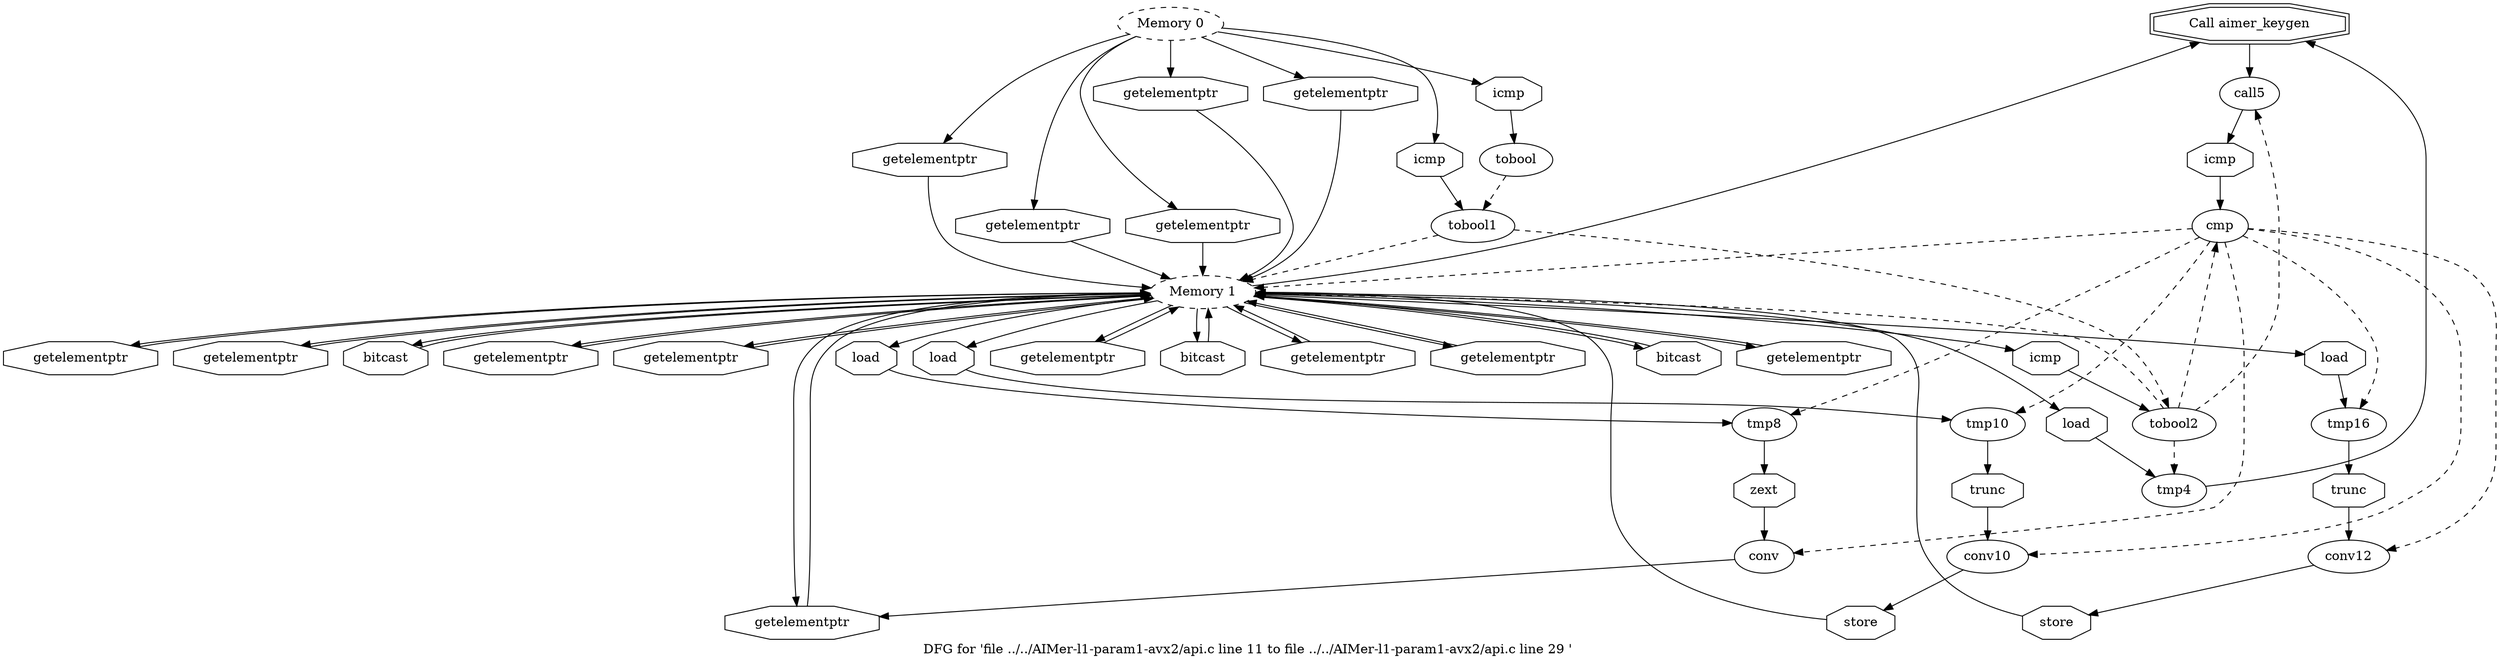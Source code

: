 digraph "DFG for 'file ../../AIMer-l1-param1-avx2/api.c line 11 to file ../../AIMer-l1-param1-avx2/api.c line 29 '  "{
label="DFG for 'file ../../AIMer-l1-param1-avx2/api.c line 11 to file ../../AIMer-l1-param1-avx2/api.c line 29 ' ";
node_397[shape=doubleoctagon,style=solid,label="Call aimer_keygen"]
node_396[shape=ellipse,style=solid,label="call5"]
"node_397"->"node_396"
node_401[shape=ellipse,style=solid,label="tobool1"]
node_416[shape=ellipse,style=dashed,label="Memory 1"]
"node_401"->"node_416" [style=dashed]
node_391[shape=ellipse,style=solid,label="tobool2"]
"node_401"->"node_391" [style=dashed]
node_402[shape=octagon,style=solid,label="icmp"]
"node_402"->"node_401"
node_403[shape=ellipse,style=solid,label="cmp"]
node_407[shape=ellipse,style=solid,label="tmp8"]
"node_403"->"node_407" [style=dashed]
node_409[shape=ellipse,style=solid,label="conv"]
"node_403"->"node_409" [style=dashed]
node_412[shape=ellipse,style=solid,label="tmp10"]
"node_403"->"node_412" [style=dashed]
node_414[shape=ellipse,style=solid,label="conv10"]
"node_403"->"node_414" [style=dashed]
"node_403"->"node_416" [style=dashed]
node_423[shape=ellipse,style=solid,label="tmp16"]
"node_403"->"node_423" [style=dashed]
node_425[shape=ellipse,style=solid,label="conv12"]
"node_403"->"node_425" [style=dashed]
node_404[shape=octagon,style=solid,label="icmp"]
"node_404"->"node_403"
node_405[shape=octagon,style=solid,label="getelementptr"]
"node_405"->"node_416"
node_406[shape=octagon,style=solid,label="getelementptr"]
"node_406"->"node_416"
node_410[shape=octagon,style=solid,label="zext"]
"node_407"->"node_410"
node_408[shape=octagon,style=solid,label="load"]
"node_408"->"node_407"
node_433[shape=octagon,style=solid,label="getelementptr"]
"node_409"->"node_433"
"node_410"->"node_409"
node_411[shape=octagon,style=solid,label="getelementptr"]
"node_411"->"node_416"
node_415[shape=octagon,style=solid,label="trunc"]
"node_412"->"node_415"
node_413[shape=octagon,style=solid,label="load"]
"node_413"->"node_412"
node_418[shape=octagon,style=solid,label="store"]
"node_414"->"node_418"
"node_415"->"node_414"
"node_416"->"node_397"
"node_416"->"node_405"
"node_416"->"node_406"
"node_416"->"node_408"
"node_416"->"node_411"
"node_416"->"node_413"
node_420[shape=octagon,style=solid,label="getelementptr"]
"node_416"->"node_420"
node_421[shape=octagon,style=solid,label="bitcast"]
"node_416"->"node_421"
node_422[shape=octagon,style=solid,label="getelementptr"]
"node_416"->"node_422"
node_424[shape=octagon,style=solid,label="load"]
"node_416"->"node_424"
node_430[shape=octagon,style=solid,label="getelementptr"]
"node_416"->"node_430"
node_431[shape=octagon,style=solid,label="bitcast"]
"node_416"->"node_431"
"node_416"->"node_433"
node_395[shape=octagon,style=solid,label="load"]
"node_416"->"node_395"
node_393[shape=octagon,style=solid,label="getelementptr"]
"node_416"->"node_393"
node_392[shape=octagon,style=solid,label="icmp"]
"node_416"->"node_392"
node_434[shape=octagon,style=solid,label="getelementptr"]
"node_416"->"node_434"
node_435[shape=octagon,style=solid,label="bitcast"]
"node_416"->"node_435"
node_417[shape=octagon,style=solid,label="getelementptr"]
"node_417"->"node_416"
"node_418"->"node_416"
node_419[shape=octagon,style=solid,label="getelementptr"]
"node_419"->"node_416"
"node_420"->"node_416"
"node_421"->"node_416"
"node_422"->"node_416"
node_426[shape=octagon,style=solid,label="trunc"]
"node_423"->"node_426"
"node_424"->"node_423"
node_428[shape=octagon,style=solid,label="store"]
"node_425"->"node_428"
"node_426"->"node_425"
node_427[shape=octagon,style=solid,label="getelementptr"]
"node_427"->"node_416"
"node_428"->"node_416"
node_429[shape=octagon,style=solid,label="getelementptr"]
"node_429"->"node_416"
"node_430"->"node_416"
"node_431"->"node_416"
node_432[shape=octagon,style=solid,label="getelementptr"]
"node_432"->"node_416"
"node_433"->"node_416"
"node_396"->"node_404"
node_394[shape=ellipse,style=solid,label="tmp4"]
"node_395"->"node_394"
"node_394"->"node_397"
"node_393"->"node_416"
node_398[shape=ellipse,style=solid,label="tobool"]
"node_398"->"node_401" [style=dashed]
node_399[shape=octagon,style=solid,label="icmp"]
"node_399"->"node_398"
node_400[shape=ellipse,style=dashed,label="Memory 0"]
"node_400"->"node_402"
"node_400"->"node_417"
"node_400"->"node_419"
"node_400"->"node_427"
"node_400"->"node_429"
"node_400"->"node_432"
"node_400"->"node_399"
"node_392"->"node_391"
"node_391"->"node_403" [style=dashed]
"node_391"->"node_416" [style=dashed]
"node_391"->"node_396" [style=dashed]
"node_391"->"node_394" [style=dashed]
"node_434"->"node_416"
"node_435"->"node_416"
}

